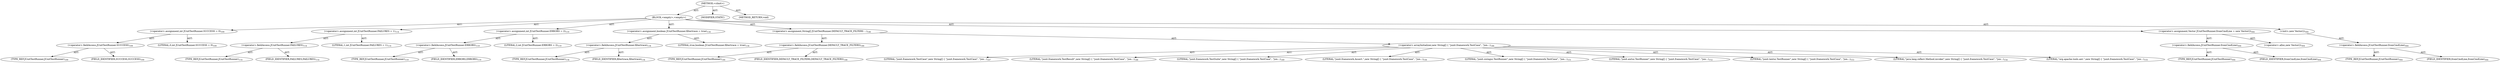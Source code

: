 digraph "&lt;clinit&gt;" {  
"111669149723" [label = <(METHOD,&lt;clinit&gt;)> ]
"25769803870" [label = <(BLOCK,&lt;empty&gt;,&lt;empty&gt;)> ]
"30064771481" [label = <(&lt;operator&gt;.assignment,int JUnitTestRunner.SUCCESS = 0)<SUB>109</SUB>> ]
"30064771482" [label = <(&lt;operator&gt;.fieldAccess,JUnitTestRunner.SUCCESS)<SUB>109</SUB>> ]
"180388626453" [label = <(TYPE_REF,JUnitTestRunner,JUnitTestRunner)<SUB>109</SUB>> ]
"55834574951" [label = <(FIELD_IDENTIFIER,SUCCESS,SUCCESS)<SUB>109</SUB>> ]
"90194313292" [label = <(LITERAL,0,int JUnitTestRunner.SUCCESS = 0)<SUB>109</SUB>> ]
"30064771483" [label = <(&lt;operator&gt;.assignment,int JUnitTestRunner.FAILURES = 1)<SUB>114</SUB>> ]
"30064771484" [label = <(&lt;operator&gt;.fieldAccess,JUnitTestRunner.FAILURES)<SUB>114</SUB>> ]
"180388626454" [label = <(TYPE_REF,JUnitTestRunner,JUnitTestRunner)<SUB>114</SUB>> ]
"55834574952" [label = <(FIELD_IDENTIFIER,FAILURES,FAILURES)<SUB>114</SUB>> ]
"90194313293" [label = <(LITERAL,1,int JUnitTestRunner.FAILURES = 1)<SUB>114</SUB>> ]
"30064771485" [label = <(&lt;operator&gt;.assignment,int JUnitTestRunner.ERRORS = 2)<SUB>119</SUB>> ]
"30064771486" [label = <(&lt;operator&gt;.fieldAccess,JUnitTestRunner.ERRORS)<SUB>119</SUB>> ]
"180388626455" [label = <(TYPE_REF,JUnitTestRunner,JUnitTestRunner)<SUB>119</SUB>> ]
"55834574953" [label = <(FIELD_IDENTIFIER,ERRORS,ERRORS)<SUB>119</SUB>> ]
"90194313294" [label = <(LITERAL,2,int JUnitTestRunner.ERRORS = 2)<SUB>119</SUB>> ]
"30064771487" [label = <(&lt;operator&gt;.assignment,boolean JUnitTestRunner.filtertrace = true)<SUB>134</SUB>> ]
"30064771488" [label = <(&lt;operator&gt;.fieldAccess,JUnitTestRunner.filtertrace)<SUB>134</SUB>> ]
"180388626456" [label = <(TYPE_REF,JUnitTestRunner,JUnitTestRunner)<SUB>134</SUB>> ]
"55834574954" [label = <(FIELD_IDENTIFIER,filtertrace,filtertrace)<SUB>134</SUB>> ]
"90194313295" [label = <(LITERAL,true,boolean JUnitTestRunner.filtertrace = true)<SUB>134</SUB>> ]
"30064771489" [label = <(&lt;operator&gt;.assignment,String[] JUnitTestRunner.DEFAULT_TRACE_FILTERS ...)<SUB>146</SUB>> ]
"30064771490" [label = <(&lt;operator&gt;.fieldAccess,JUnitTestRunner.DEFAULT_TRACE_FILTERS)<SUB>146</SUB>> ]
"180388626457" [label = <(TYPE_REF,JUnitTestRunner,JUnitTestRunner)<SUB>146</SUB>> ]
"55834574955" [label = <(FIELD_IDENTIFIER,DEFAULT_TRACE_FILTERS,DEFAULT_TRACE_FILTERS)<SUB>146</SUB>> ]
"30064771491" [label = <(&lt;operator&gt;.arrayInitializer,new String[] { &quot;junit.framework.TestCase&quot;, &quot;jun...)<SUB>146</SUB>> ]
"90194313296" [label = <(LITERAL,&quot;junit.framework.TestCase&quot;,new String[] { &quot;junit.framework.TestCase&quot;, &quot;jun...)<SUB>147</SUB>> ]
"90194313297" [label = <(LITERAL,&quot;junit.framework.TestResult&quot;,new String[] { &quot;junit.framework.TestCase&quot;, &quot;jun...)<SUB>148</SUB>> ]
"90194313298" [label = <(LITERAL,&quot;junit.framework.TestSuite&quot;,new String[] { &quot;junit.framework.TestCase&quot;, &quot;jun...)<SUB>149</SUB>> ]
"90194313299" [label = <(LITERAL,&quot;junit.framework.Assert.&quot;,new String[] { &quot;junit.framework.TestCase&quot;, &quot;jun...)<SUB>150</SUB>> ]
"90194313300" [label = <(LITERAL,&quot;junit.swingui.TestRunner&quot;,new String[] { &quot;junit.framework.TestCase&quot;, &quot;jun...)<SUB>151</SUB>> ]
"90194313301" [label = <(LITERAL,&quot;junit.awtui.TestRunner&quot;,new String[] { &quot;junit.framework.TestCase&quot;, &quot;jun...)<SUB>152</SUB>> ]
"90194313302" [label = <(LITERAL,&quot;junit.textui.TestRunner&quot;,new String[] { &quot;junit.framework.TestCase&quot;, &quot;jun...)<SUB>153</SUB>> ]
"90194313303" [label = <(LITERAL,&quot;java.lang.reflect.Method.invoke(&quot;,new String[] { &quot;junit.framework.TestCase&quot;, &quot;jun...)<SUB>154</SUB>> ]
"90194313304" [label = <(LITERAL,&quot;org.apache.tools.ant.&quot;,new String[] { &quot;junit.framework.TestCase&quot;, &quot;jun...)<SUB>155</SUB>> ]
"30064771492" [label = <(&lt;operator&gt;.assignment,Vector JUnitTestRunner.fromCmdLine = new Vector())<SUB>564</SUB>> ]
"30064771493" [label = <(&lt;operator&gt;.fieldAccess,JUnitTestRunner.fromCmdLine)<SUB>564</SUB>> ]
"180388626458" [label = <(TYPE_REF,JUnitTestRunner,JUnitTestRunner)<SUB>564</SUB>> ]
"55834574956" [label = <(FIELD_IDENTIFIER,fromCmdLine,fromCmdLine)<SUB>564</SUB>> ]
"30064771494" [label = <(&lt;operator&gt;.alloc,new Vector())<SUB>564</SUB>> ]
"30064771495" [label = <(&lt;init&gt;,new Vector())<SUB>564</SUB>> ]
"30064771496" [label = <(&lt;operator&gt;.fieldAccess,JUnitTestRunner.fromCmdLine)<SUB>564</SUB>> ]
"180388626459" [label = <(TYPE_REF,JUnitTestRunner,JUnitTestRunner)<SUB>564</SUB>> ]
"55834574957" [label = <(FIELD_IDENTIFIER,fromCmdLine,fromCmdLine)<SUB>564</SUB>> ]
"133143986255" [label = <(MODIFIER,STATIC)> ]
"128849018907" [label = <(METHOD_RETURN,void)> ]
  "111669149723" -> "25769803870"  [ label = "AST: "] 
  "111669149723" -> "133143986255"  [ label = "AST: "] 
  "111669149723" -> "128849018907"  [ label = "AST: "] 
  "25769803870" -> "30064771481"  [ label = "AST: "] 
  "25769803870" -> "30064771483"  [ label = "AST: "] 
  "25769803870" -> "30064771485"  [ label = "AST: "] 
  "25769803870" -> "30064771487"  [ label = "AST: "] 
  "25769803870" -> "30064771489"  [ label = "AST: "] 
  "25769803870" -> "30064771492"  [ label = "AST: "] 
  "25769803870" -> "30064771495"  [ label = "AST: "] 
  "30064771481" -> "30064771482"  [ label = "AST: "] 
  "30064771481" -> "90194313292"  [ label = "AST: "] 
  "30064771482" -> "180388626453"  [ label = "AST: "] 
  "30064771482" -> "55834574951"  [ label = "AST: "] 
  "30064771483" -> "30064771484"  [ label = "AST: "] 
  "30064771483" -> "90194313293"  [ label = "AST: "] 
  "30064771484" -> "180388626454"  [ label = "AST: "] 
  "30064771484" -> "55834574952"  [ label = "AST: "] 
  "30064771485" -> "30064771486"  [ label = "AST: "] 
  "30064771485" -> "90194313294"  [ label = "AST: "] 
  "30064771486" -> "180388626455"  [ label = "AST: "] 
  "30064771486" -> "55834574953"  [ label = "AST: "] 
  "30064771487" -> "30064771488"  [ label = "AST: "] 
  "30064771487" -> "90194313295"  [ label = "AST: "] 
  "30064771488" -> "180388626456"  [ label = "AST: "] 
  "30064771488" -> "55834574954"  [ label = "AST: "] 
  "30064771489" -> "30064771490"  [ label = "AST: "] 
  "30064771489" -> "30064771491"  [ label = "AST: "] 
  "30064771490" -> "180388626457"  [ label = "AST: "] 
  "30064771490" -> "55834574955"  [ label = "AST: "] 
  "30064771491" -> "90194313296"  [ label = "AST: "] 
  "30064771491" -> "90194313297"  [ label = "AST: "] 
  "30064771491" -> "90194313298"  [ label = "AST: "] 
  "30064771491" -> "90194313299"  [ label = "AST: "] 
  "30064771491" -> "90194313300"  [ label = "AST: "] 
  "30064771491" -> "90194313301"  [ label = "AST: "] 
  "30064771491" -> "90194313302"  [ label = "AST: "] 
  "30064771491" -> "90194313303"  [ label = "AST: "] 
  "30064771491" -> "90194313304"  [ label = "AST: "] 
  "30064771492" -> "30064771493"  [ label = "AST: "] 
  "30064771492" -> "30064771494"  [ label = "AST: "] 
  "30064771493" -> "180388626458"  [ label = "AST: "] 
  "30064771493" -> "55834574956"  [ label = "AST: "] 
  "30064771495" -> "30064771496"  [ label = "AST: "] 
  "30064771496" -> "180388626459"  [ label = "AST: "] 
  "30064771496" -> "55834574957"  [ label = "AST: "] 
}
